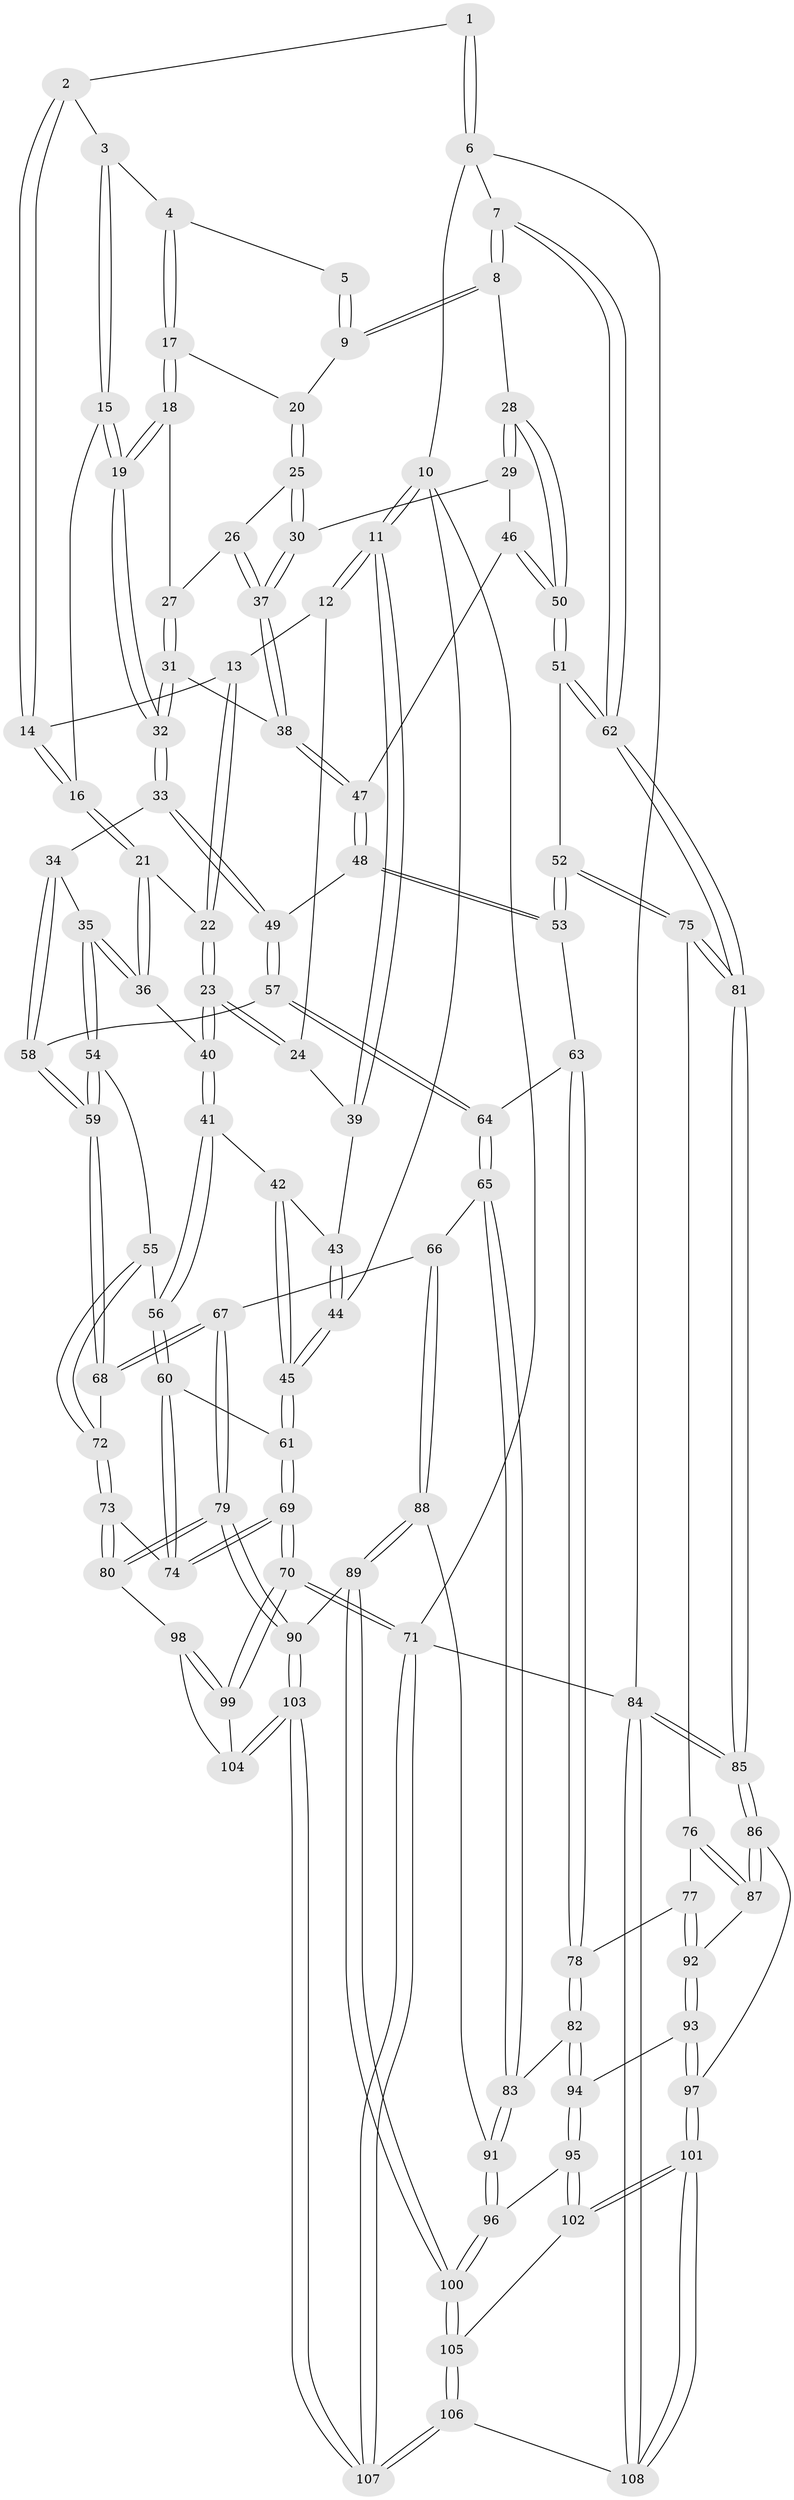 // coarse degree distribution, {3: 0.1076923076923077, 4: 0.4153846153846154, 7: 0.015384615384615385, 5: 0.3384615384615385, 6: 0.12307692307692308}
// Generated by graph-tools (version 1.1) at 2025/24/03/03/25 07:24:33]
// undirected, 108 vertices, 267 edges
graph export_dot {
graph [start="1"]
  node [color=gray90,style=filled];
  1 [pos="+0.7547508487564091+0"];
  2 [pos="+0.4428631071428155+0"];
  3 [pos="+0.5603748817560567+0.026097644710991314"];
  4 [pos="+0.6205510297400877+0.07053730598807499"];
  5 [pos="+0.7537104033322237+0"];
  6 [pos="+1+0"];
  7 [pos="+1+0.16694860141231763"];
  8 [pos="+1+0.1836317579628423"];
  9 [pos="+0.7645628137151609+0.03006265260218877"];
  10 [pos="+0+0"];
  11 [pos="+0+0"];
  12 [pos="+0.14976975691752192+0"];
  13 [pos="+0.20491891533203654+0"];
  14 [pos="+0.43265264407048115+0"];
  15 [pos="+0.5408065381800897+0.16186180167208483"];
  16 [pos="+0.4571825787387872+0.13939409182898269"];
  17 [pos="+0.6547507281952022+0.12110544387712997"];
  18 [pos="+0.6216822573885138+0.16027963110506685"];
  19 [pos="+0.568278172893955+0.18264929638895844"];
  20 [pos="+0.7432941871459166+0.09656728282736741"];
  21 [pos="+0.405412821411164+0.17995882431433022"];
  22 [pos="+0.3288016669791414+0.13755768313664737"];
  23 [pos="+0.22810480784425996+0.2245947439392543"];
  24 [pos="+0.17569737288777862+0.1680712129692057"];
  25 [pos="+0.7698322945320483+0.1437748568625289"];
  26 [pos="+0.7258089085772272+0.20925647452763244"];
  27 [pos="+0.6610855919959133+0.20397051804844069"];
  28 [pos="+1+0.21736089150254284"];
  29 [pos="+0.9330785181652004+0.22282641921485044"];
  30 [pos="+0.8546707979434924+0.20452505683573982"];
  31 [pos="+0.6829857394742471+0.29771460264026484"];
  32 [pos="+0.5562344128812986+0.2959960029936021"];
  33 [pos="+0.5274968646636753+0.32851055336330504"];
  34 [pos="+0.4931976995636422+0.34870052326751466"];
  35 [pos="+0.4075045404982798+0.34274610445001297"];
  36 [pos="+0.39575154411674984+0.32479711413235673"];
  37 [pos="+0.7190821026964224+0.30546224238022307"];
  38 [pos="+0.7159317556063876+0.3106728939935865"];
  39 [pos="+0.07522235997054938+0.21226177678319127"];
  40 [pos="+0.23647319578226986+0.26601368830254896"];
  41 [pos="+0.13424911720853044+0.3769958757582034"];
  42 [pos="+0.07584740184924765+0.2514597367033862"];
  43 [pos="+0.07310591160165839+0.22066881656682089"];
  44 [pos="+0+0.29739728858620473"];
  45 [pos="+0+0.38744917193584727"];
  46 [pos="+0.7996327178980248+0.34731961542251116"];
  47 [pos="+0.7245000068749855+0.33169699548593407"];
  48 [pos="+0.6948395035366368+0.4299356032997524"];
  49 [pos="+0.6859222554354578+0.429371562090492"];
  50 [pos="+0.8721338084387581+0.45312889313297994"];
  51 [pos="+0.8690035549625703+0.4639494919571904"];
  52 [pos="+0.8466065745068136+0.5221999026023303"];
  53 [pos="+0.7346317621513433+0.49205912483523395"];
  54 [pos="+0.39378116100277366+0.36794589024393887"];
  55 [pos="+0.1975051824803062+0.46309455531872734"];
  56 [pos="+0.12001475418584909+0.42384707671334537"];
  57 [pos="+0.5554755618072312+0.4808618936253117"];
  58 [pos="+0.5355647331784972+0.44969015103985027"];
  59 [pos="+0.3903644619347919+0.5338086894452237"];
  60 [pos="+0.1029080655030578+0.43140891101267403"];
  61 [pos="+0+0.46573579761493983"];
  62 [pos="+1+0.4723185254000713"];
  63 [pos="+0.6586193221437071+0.5650775029011582"];
  64 [pos="+0.5564254209911234+0.5665577294733481"];
  65 [pos="+0.5112373543236424+0.6165305020757134"];
  66 [pos="+0.5001514074948941+0.6205225724865474"];
  67 [pos="+0.40183994739092715+0.5665504257238533"];
  68 [pos="+0.3886317621679616+0.5452934107582436"];
  69 [pos="+0+0.683626097133366"];
  70 [pos="+0+0.7374420473874187"];
  71 [pos="+0+1"];
  72 [pos="+0.24276812728685895+0.5327021097895975"];
  73 [pos="+0.20795408640687849+0.7032473661115365"];
  74 [pos="+0.11813904091244773+0.6623032176984703"];
  75 [pos="+0.8590928774271892+0.548471791915944"];
  76 [pos="+0.8514747407601232+0.5731837770157008"];
  77 [pos="+0.7262051815791992+0.6732476167685659"];
  78 [pos="+0.7085308035612161+0.6785242710914091"];
  79 [pos="+0.2519655939909116+0.7520388493316207"];
  80 [pos="+0.23598462645515103+0.7473701432935055"];
  81 [pos="+1+0.6221522846638414"];
  82 [pos="+0.7033204324339752+0.6855049581260337"];
  83 [pos="+0.6294273800982864+0.7059930262085096"];
  84 [pos="+1+1"];
  85 [pos="+1+0.9925664407272972"];
  86 [pos="+1+0.904479574949946"];
  87 [pos="+0.8813347572299047+0.718580228799882"];
  88 [pos="+0.45919649789455097+0.7435688419876745"];
  89 [pos="+0.3994129326668207+0.8236086456157877"];
  90 [pos="+0.3419072383219922+0.8161514120608796"];
  91 [pos="+0.6082000283178449+0.7711459841538875"];
  92 [pos="+0.8297459752131243+0.7422031511165227"];
  93 [pos="+0.7738453009523811+0.819964210085969"];
  94 [pos="+0.7342533002201656+0.8078633328574661"];
  95 [pos="+0.6447472973233357+0.8489268204446632"];
  96 [pos="+0.6224705045030207+0.8262279396790495"];
  97 [pos="+0.7871280473098428+0.8389643316696247"];
  98 [pos="+0.19721213714502875+0.7821887507754376"];
  99 [pos="+0+0.7415148423146987"];
  100 [pos="+0.4190284549979856+0.8467295307111928"];
  101 [pos="+0.751949440587827+1"];
  102 [pos="+0.6387842539124658+0.9186578336988589"];
  103 [pos="+0.15439454803239674+1"];
  104 [pos="+0.11272429677172364+0.8910147739396197"];
  105 [pos="+0.4596866869514299+0.936283663186813"];
  106 [pos="+0.44660845329590687+1"];
  107 [pos="+0.1418833162371241+1"];
  108 [pos="+0.7903112566701112+1"];
  1 -- 2;
  1 -- 6;
  1 -- 6;
  2 -- 3;
  2 -- 14;
  2 -- 14;
  3 -- 4;
  3 -- 15;
  3 -- 15;
  4 -- 5;
  4 -- 17;
  4 -- 17;
  5 -- 9;
  5 -- 9;
  6 -- 7;
  6 -- 10;
  6 -- 84;
  7 -- 8;
  7 -- 8;
  7 -- 62;
  7 -- 62;
  8 -- 9;
  8 -- 9;
  8 -- 28;
  9 -- 20;
  10 -- 11;
  10 -- 11;
  10 -- 44;
  10 -- 71;
  11 -- 12;
  11 -- 12;
  11 -- 39;
  11 -- 39;
  12 -- 13;
  12 -- 24;
  13 -- 14;
  13 -- 22;
  13 -- 22;
  14 -- 16;
  14 -- 16;
  15 -- 16;
  15 -- 19;
  15 -- 19;
  16 -- 21;
  16 -- 21;
  17 -- 18;
  17 -- 18;
  17 -- 20;
  18 -- 19;
  18 -- 19;
  18 -- 27;
  19 -- 32;
  19 -- 32;
  20 -- 25;
  20 -- 25;
  21 -- 22;
  21 -- 36;
  21 -- 36;
  22 -- 23;
  22 -- 23;
  23 -- 24;
  23 -- 24;
  23 -- 40;
  23 -- 40;
  24 -- 39;
  25 -- 26;
  25 -- 30;
  25 -- 30;
  26 -- 27;
  26 -- 37;
  26 -- 37;
  27 -- 31;
  27 -- 31;
  28 -- 29;
  28 -- 29;
  28 -- 50;
  28 -- 50;
  29 -- 30;
  29 -- 46;
  30 -- 37;
  30 -- 37;
  31 -- 32;
  31 -- 32;
  31 -- 38;
  32 -- 33;
  32 -- 33;
  33 -- 34;
  33 -- 49;
  33 -- 49;
  34 -- 35;
  34 -- 58;
  34 -- 58;
  35 -- 36;
  35 -- 36;
  35 -- 54;
  35 -- 54;
  36 -- 40;
  37 -- 38;
  37 -- 38;
  38 -- 47;
  38 -- 47;
  39 -- 43;
  40 -- 41;
  40 -- 41;
  41 -- 42;
  41 -- 56;
  41 -- 56;
  42 -- 43;
  42 -- 45;
  42 -- 45;
  43 -- 44;
  43 -- 44;
  44 -- 45;
  44 -- 45;
  45 -- 61;
  45 -- 61;
  46 -- 47;
  46 -- 50;
  46 -- 50;
  47 -- 48;
  47 -- 48;
  48 -- 49;
  48 -- 53;
  48 -- 53;
  49 -- 57;
  49 -- 57;
  50 -- 51;
  50 -- 51;
  51 -- 52;
  51 -- 62;
  51 -- 62;
  52 -- 53;
  52 -- 53;
  52 -- 75;
  52 -- 75;
  53 -- 63;
  54 -- 55;
  54 -- 59;
  54 -- 59;
  55 -- 56;
  55 -- 72;
  55 -- 72;
  56 -- 60;
  56 -- 60;
  57 -- 58;
  57 -- 64;
  57 -- 64;
  58 -- 59;
  58 -- 59;
  59 -- 68;
  59 -- 68;
  60 -- 61;
  60 -- 74;
  60 -- 74;
  61 -- 69;
  61 -- 69;
  62 -- 81;
  62 -- 81;
  63 -- 64;
  63 -- 78;
  63 -- 78;
  64 -- 65;
  64 -- 65;
  65 -- 66;
  65 -- 83;
  65 -- 83;
  66 -- 67;
  66 -- 88;
  66 -- 88;
  67 -- 68;
  67 -- 68;
  67 -- 79;
  67 -- 79;
  68 -- 72;
  69 -- 70;
  69 -- 70;
  69 -- 74;
  69 -- 74;
  70 -- 71;
  70 -- 71;
  70 -- 99;
  70 -- 99;
  71 -- 107;
  71 -- 107;
  71 -- 84;
  72 -- 73;
  72 -- 73;
  73 -- 74;
  73 -- 80;
  73 -- 80;
  75 -- 76;
  75 -- 81;
  75 -- 81;
  76 -- 77;
  76 -- 87;
  76 -- 87;
  77 -- 78;
  77 -- 92;
  77 -- 92;
  78 -- 82;
  78 -- 82;
  79 -- 80;
  79 -- 80;
  79 -- 90;
  79 -- 90;
  80 -- 98;
  81 -- 85;
  81 -- 85;
  82 -- 83;
  82 -- 94;
  82 -- 94;
  83 -- 91;
  83 -- 91;
  84 -- 85;
  84 -- 85;
  84 -- 108;
  84 -- 108;
  85 -- 86;
  85 -- 86;
  86 -- 87;
  86 -- 87;
  86 -- 97;
  87 -- 92;
  88 -- 89;
  88 -- 89;
  88 -- 91;
  89 -- 90;
  89 -- 100;
  89 -- 100;
  90 -- 103;
  90 -- 103;
  91 -- 96;
  91 -- 96;
  92 -- 93;
  92 -- 93;
  93 -- 94;
  93 -- 97;
  93 -- 97;
  94 -- 95;
  94 -- 95;
  95 -- 96;
  95 -- 102;
  95 -- 102;
  96 -- 100;
  96 -- 100;
  97 -- 101;
  97 -- 101;
  98 -- 99;
  98 -- 99;
  98 -- 104;
  99 -- 104;
  100 -- 105;
  100 -- 105;
  101 -- 102;
  101 -- 102;
  101 -- 108;
  101 -- 108;
  102 -- 105;
  103 -- 104;
  103 -- 104;
  103 -- 107;
  103 -- 107;
  105 -- 106;
  105 -- 106;
  106 -- 107;
  106 -- 107;
  106 -- 108;
}
